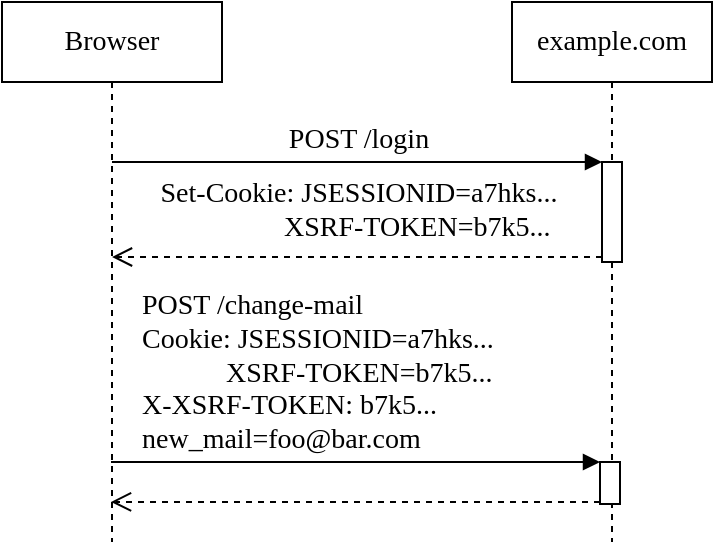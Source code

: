 <mxfile version="15.3.8" type="device"><diagram id="8iDC9oUhfSnun7ojiw0k" name="Page-1"><mxGraphModel dx="1286" dy="687" grid="1" gridSize="10" guides="1" tooltips="1" connect="1" arrows="1" fold="1" page="1" pageScale="1" pageWidth="827" pageHeight="1169" math="0" shadow="0"><root><mxCell id="0"/><mxCell id="1" parent="0"/><mxCell id="8Qe01AhGgwnR8X3XI0Tu-1" value="Browser" style="shape=umlLifeline;perimeter=lifelinePerimeter;whiteSpace=wrap;html=1;container=1;collapsible=0;recursiveResize=0;outlineConnect=0;labelBackgroundColor=none;fontSize=14;fontFamily=Tahoma;" parent="1" vertex="1"><mxGeometry x="152" y="170" width="110" height="270" as="geometry"/></mxCell><mxCell id="8Qe01AhGgwnR8X3XI0Tu-2" value="example.com" style="shape=umlLifeline;perimeter=lifelinePerimeter;whiteSpace=wrap;html=1;container=1;collapsible=0;recursiveResize=0;outlineConnect=0;fontSize=14;fontFamily=Tahoma;" parent="1" vertex="1"><mxGeometry x="407" y="170" width="100" height="270" as="geometry"/></mxCell><mxCell id="8Qe01AhGgwnR8X3XI0Tu-4" value="" style="html=1;points=[];perimeter=orthogonalPerimeter;fontSize=14;fontFamily=Tahoma;" parent="8Qe01AhGgwnR8X3XI0Tu-2" vertex="1"><mxGeometry x="45" y="80" width="10" height="50" as="geometry"/></mxCell><mxCell id="R89_2Fw37EKm2TWZmUV--1" value="" style="html=1;points=[];perimeter=orthogonalPerimeter;fontSize=14;fontFamily=Tahoma;" parent="8Qe01AhGgwnR8X3XI0Tu-2" vertex="1"><mxGeometry x="44" y="230" width="10" height="21" as="geometry"/></mxCell><mxCell id="8Qe01AhGgwnR8X3XI0Tu-5" value="POST /login" style="html=1;verticalAlign=bottom;endArrow=block;entryX=0;entryY=0;fontSize=14;fontFamily=Tahoma;" parent="1" source="8Qe01AhGgwnR8X3XI0Tu-1" target="8Qe01AhGgwnR8X3XI0Tu-4" edge="1"><mxGeometry relative="1" as="geometry"><mxPoint x="235" y="250" as="sourcePoint"/></mxGeometry></mxCell><mxCell id="8Qe01AhGgwnR8X3XI0Tu-6" value="Set-Cookie: JSESSIONID=a7hks...&lt;br&gt;&lt;div style=&quot;text-align: right&quot;&gt;&lt;span&gt;&amp;nbsp;XSRF-TOKEN=b7k5...&amp;nbsp;&lt;/span&gt;&lt;/div&gt;" style="html=1;verticalAlign=bottom;endArrow=open;dashed=1;endSize=8;exitX=0;exitY=0.95;labelBackgroundColor=none;fontSize=14;fontFamily=Tahoma;horizontal=1;spacing=6;spacingTop=2;" parent="1" source="8Qe01AhGgwnR8X3XI0Tu-4" target="8Qe01AhGgwnR8X3XI0Tu-1" edge="1"><mxGeometry relative="1" as="geometry"><mxPoint x="235" y="326" as="targetPoint"/></mxGeometry></mxCell><mxCell id="R89_2Fw37EKm2TWZmUV--2" value="POST /change-mail&lt;br style=&quot;font-size: 14px&quot;&gt;Cookie: JSESSIONID=&lt;span style=&quot;text-align: center&quot;&gt;a7hks&lt;/span&gt;...&lt;br&gt;&amp;nbsp; &amp;nbsp; &amp;nbsp; &amp;nbsp; &amp;nbsp; &amp;nbsp;&amp;nbsp;&lt;span style=&quot;text-align: right&quot;&gt;XSRF-TOKEN=b7k5...&amp;nbsp;&lt;br&gt;&lt;/span&gt;X-XSRF-TOKEN: b7k5...&lt;br style=&quot;font-size: 14px&quot;&gt;&lt;span style=&quot;font-size: 14px&quot;&gt;new_mail=foo@bar.com&lt;/span&gt;" style="html=1;verticalAlign=bottom;endArrow=block;entryX=0;entryY=0;align=left;labelBackgroundColor=default;fontSize=14;fontFamily=Tahoma;" parent="1" target="R89_2Fw37EKm2TWZmUV--1" edge="1"><mxGeometry x="-0.888" relative="1" as="geometry"><mxPoint x="206.5" y="400" as="sourcePoint"/><Array as="points"/><mxPoint as="offset"/></mxGeometry></mxCell><mxCell id="R89_2Fw37EKm2TWZmUV--3" value="" style="html=1;verticalAlign=bottom;endArrow=open;dashed=1;endSize=8;exitX=0;exitY=0.95;fontSize=14;fontFamily=Tahoma;" parent="1" source="R89_2Fw37EKm2TWZmUV--1" edge="1"><mxGeometry relative="1" as="geometry"><mxPoint x="206.5" y="419.95" as="targetPoint"/></mxGeometry></mxCell></root></mxGraphModel></diagram></mxfile>
